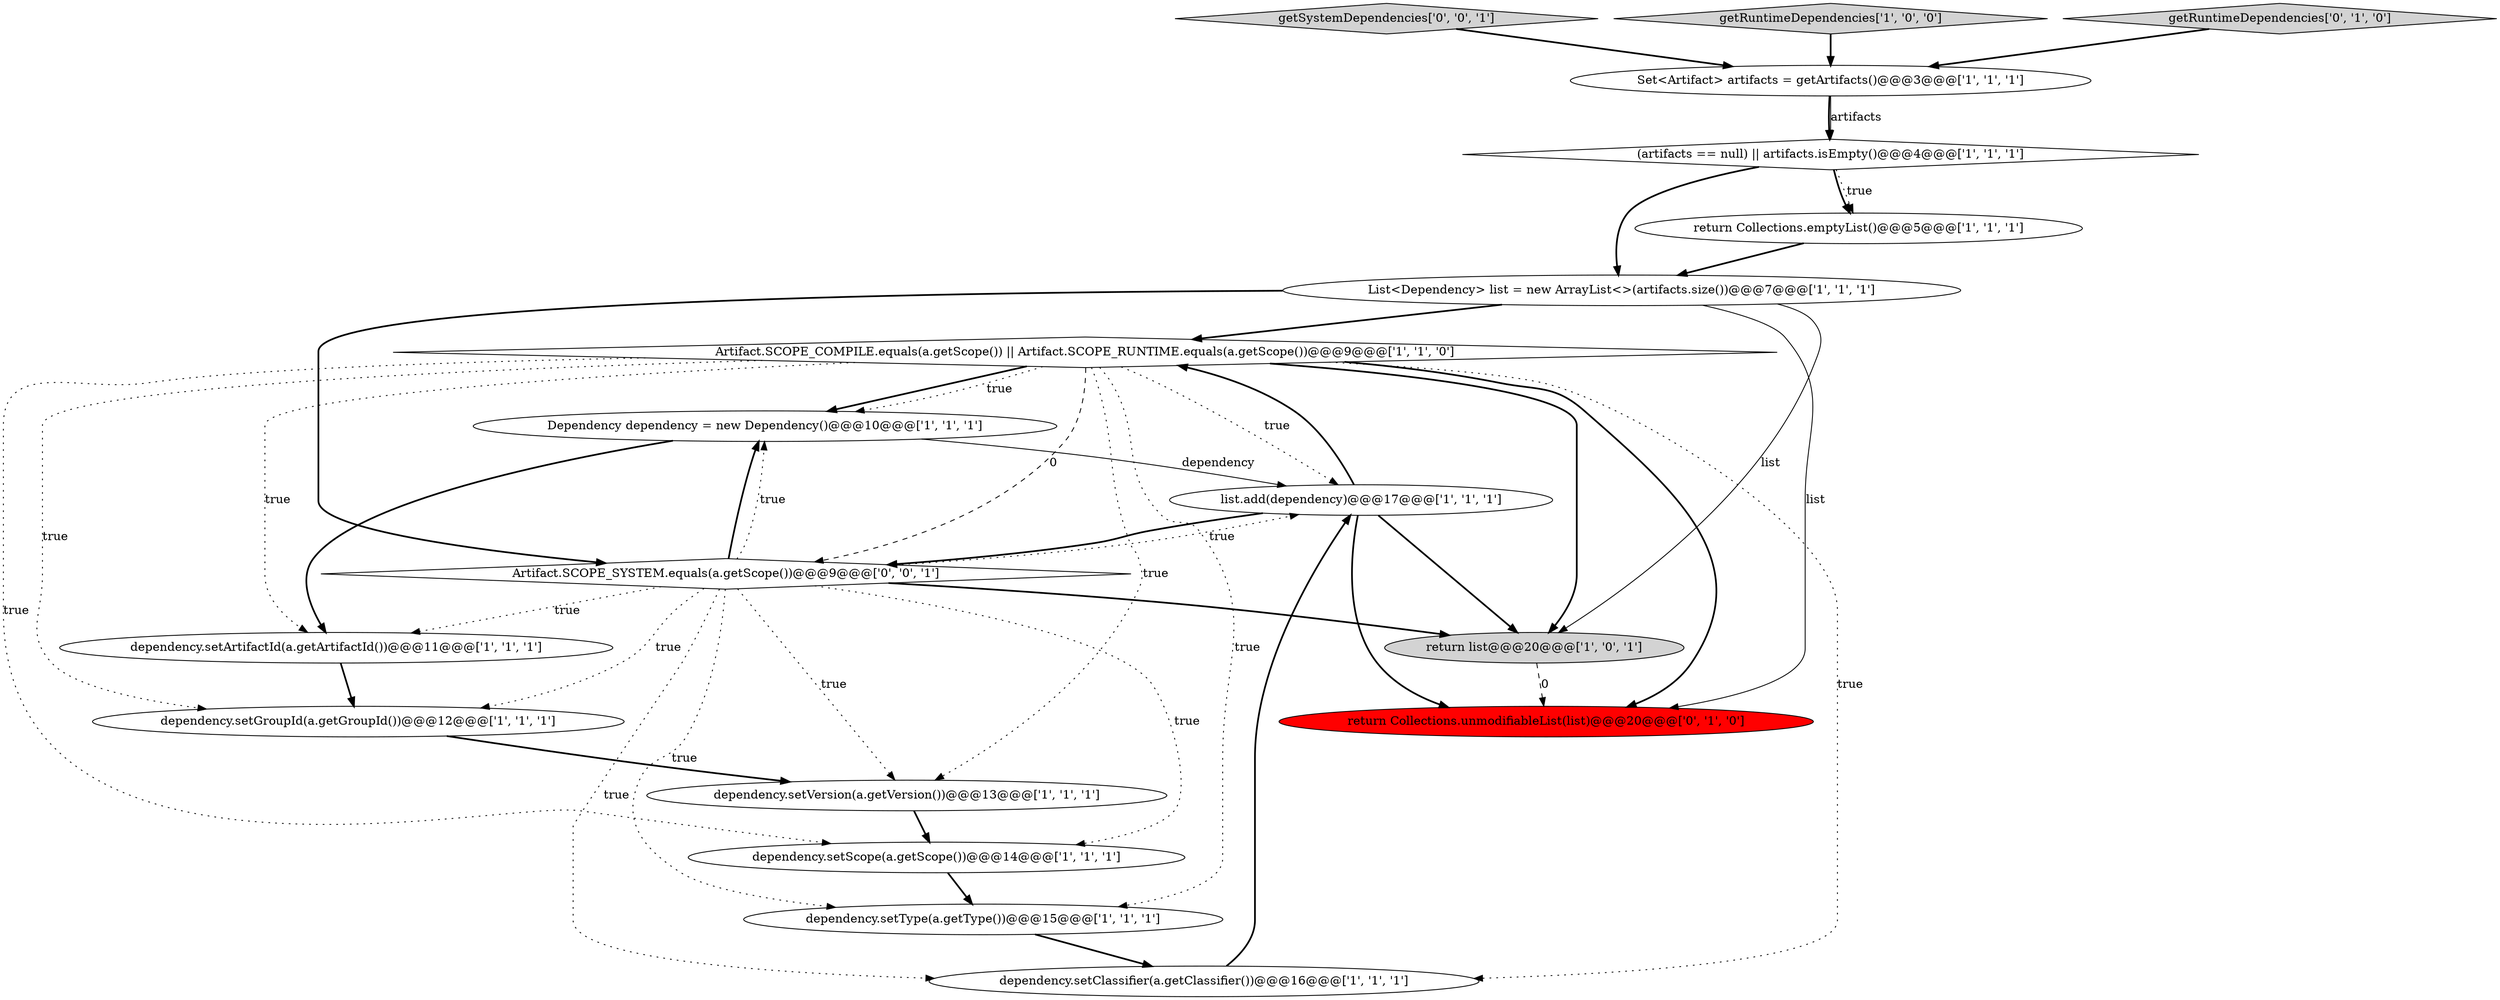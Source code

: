 digraph {
9 [style = filled, label = "(artifacts == null) || artifacts.isEmpty()@@@4@@@['1', '1', '1']", fillcolor = white, shape = diamond image = "AAA0AAABBB1BBB"];
1 [style = filled, label = "Artifact.SCOPE_COMPILE.equals(a.getScope()) || Artifact.SCOPE_RUNTIME.equals(a.getScope())@@@9@@@['1', '1', '0']", fillcolor = white, shape = diamond image = "AAA0AAABBB1BBB"];
8 [style = filled, label = "Dependency dependency = new Dependency()@@@10@@@['1', '1', '1']", fillcolor = white, shape = ellipse image = "AAA0AAABBB1BBB"];
2 [style = filled, label = "dependency.setGroupId(a.getGroupId())@@@12@@@['1', '1', '1']", fillcolor = white, shape = ellipse image = "AAA0AAABBB1BBB"];
3 [style = filled, label = "dependency.setClassifier(a.getClassifier())@@@16@@@['1', '1', '1']", fillcolor = white, shape = ellipse image = "AAA0AAABBB1BBB"];
10 [style = filled, label = "list.add(dependency)@@@17@@@['1', '1', '1']", fillcolor = white, shape = ellipse image = "AAA0AAABBB1BBB"];
11 [style = filled, label = "Set<Artifact> artifacts = getArtifacts()@@@3@@@['1', '1', '1']", fillcolor = white, shape = ellipse image = "AAA0AAABBB1BBB"];
6 [style = filled, label = "List<Dependency> list = new ArrayList<>(artifacts.size())@@@7@@@['1', '1', '1']", fillcolor = white, shape = ellipse image = "AAA0AAABBB1BBB"];
5 [style = filled, label = "dependency.setVersion(a.getVersion())@@@13@@@['1', '1', '1']", fillcolor = white, shape = ellipse image = "AAA0AAABBB1BBB"];
18 [style = filled, label = "getSystemDependencies['0', '0', '1']", fillcolor = lightgray, shape = diamond image = "AAA0AAABBB3BBB"];
7 [style = filled, label = "dependency.setType(a.getType())@@@15@@@['1', '1', '1']", fillcolor = white, shape = ellipse image = "AAA0AAABBB1BBB"];
12 [style = filled, label = "dependency.setScope(a.getScope())@@@14@@@['1', '1', '1']", fillcolor = white, shape = ellipse image = "AAA0AAABBB1BBB"];
14 [style = filled, label = "dependency.setArtifactId(a.getArtifactId())@@@11@@@['1', '1', '1']", fillcolor = white, shape = ellipse image = "AAA0AAABBB1BBB"];
0 [style = filled, label = "getRuntimeDependencies['1', '0', '0']", fillcolor = lightgray, shape = diamond image = "AAA0AAABBB1BBB"];
4 [style = filled, label = "return Collections.emptyList()@@@5@@@['1', '1', '1']", fillcolor = white, shape = ellipse image = "AAA0AAABBB1BBB"];
15 [style = filled, label = "getRuntimeDependencies['0', '1', '0']", fillcolor = lightgray, shape = diamond image = "AAA0AAABBB2BBB"];
17 [style = filled, label = "Artifact.SCOPE_SYSTEM.equals(a.getScope())@@@9@@@['0', '0', '1']", fillcolor = white, shape = diamond image = "AAA0AAABBB3BBB"];
16 [style = filled, label = "return Collections.unmodifiableList(list)@@@20@@@['0', '1', '0']", fillcolor = red, shape = ellipse image = "AAA1AAABBB2BBB"];
13 [style = filled, label = "return list@@@20@@@['1', '0', '1']", fillcolor = lightgray, shape = ellipse image = "AAA0AAABBB1BBB"];
6->17 [style = bold, label=""];
17->8 [style = bold, label=""];
1->8 [style = bold, label=""];
1->10 [style = dotted, label="true"];
4->6 [style = bold, label=""];
9->4 [style = bold, label=""];
18->11 [style = bold, label=""];
17->14 [style = dotted, label="true"];
8->14 [style = bold, label=""];
0->11 [style = bold, label=""];
10->17 [style = bold, label=""];
1->14 [style = dotted, label="true"];
11->9 [style = bold, label=""];
1->13 [style = bold, label=""];
17->3 [style = dotted, label="true"];
12->7 [style = bold, label=""];
7->3 [style = bold, label=""];
9->6 [style = bold, label=""];
1->3 [style = dotted, label="true"];
1->7 [style = dotted, label="true"];
6->1 [style = bold, label=""];
3->10 [style = bold, label=""];
17->8 [style = dotted, label="true"];
17->10 [style = dotted, label="true"];
8->10 [style = solid, label="dependency"];
1->17 [style = dashed, label="0"];
15->11 [style = bold, label=""];
10->16 [style = bold, label=""];
10->13 [style = bold, label=""];
5->12 [style = bold, label=""];
17->12 [style = dotted, label="true"];
6->13 [style = solid, label="list"];
1->16 [style = bold, label=""];
1->12 [style = dotted, label="true"];
1->8 [style = dotted, label="true"];
9->4 [style = dotted, label="true"];
17->7 [style = dotted, label="true"];
14->2 [style = bold, label=""];
17->13 [style = bold, label=""];
17->2 [style = dotted, label="true"];
1->2 [style = dotted, label="true"];
10->1 [style = bold, label=""];
6->16 [style = solid, label="list"];
11->9 [style = solid, label="artifacts"];
1->5 [style = dotted, label="true"];
2->5 [style = bold, label=""];
13->16 [style = dashed, label="0"];
17->5 [style = dotted, label="true"];
}
